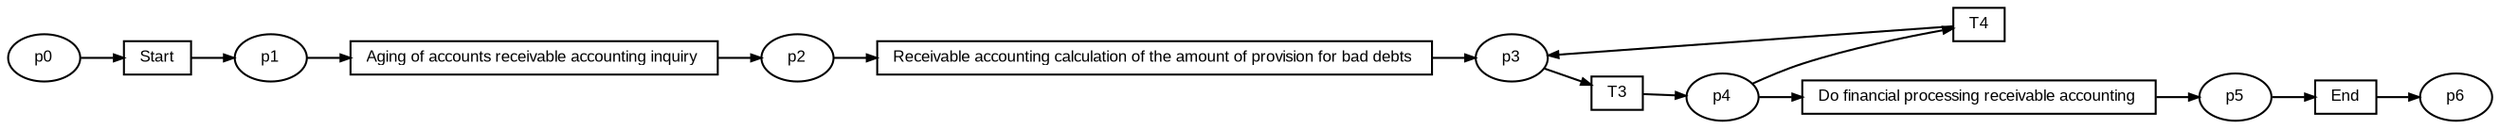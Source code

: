 digraph G {ranksep=".3"; fontsize="8"; remincross=true; margin="0.0,0.0"; fontname="Arial";rankdir="LR"; 
edge [arrowsize="0.5"];
node [height=".2",width=".2",fontname="Arial",fontsize="8"];
t0 [shape="box",label="Start"];
t1 [shape="box",label="Aging of accounts receivable accounting inquiry "];
t2 [shape="box",label="Receivable accounting calculation of the amount of provision for bad debts "];
t3 [shape="box",label="T3"];
t4 [shape="box",label="T4"];
t5 [shape="box",label="Do financial processing receivable accounting "];
t6 [shape="box",label="End"];
p0 [shape="oval",label="p0"];
p1 [shape="oval",label="p1"];
p2 [shape="oval",label="p2"];
p3 [shape="oval",label="p3"];
p4 [shape="oval",label="p4"];
p5 [shape="oval",label="p5"];
p6 [shape="oval",label="p6"];
p1 -> t1[label=""];
t6 -> p6[label=""];
p5 -> t6[label=""];
t0 -> p1[label=""];
t1 -> p2[label=""];
p0 -> t0[label=""];
p4 -> t4[label=""];
p2 -> t2[label=""];
t3 -> p4[label=""];
p3 -> t3[label=""];
t5 -> p5[label=""];
p4 -> t5[label=""];
t2 -> p3[label=""];
t4 -> p3[label=""];
}
